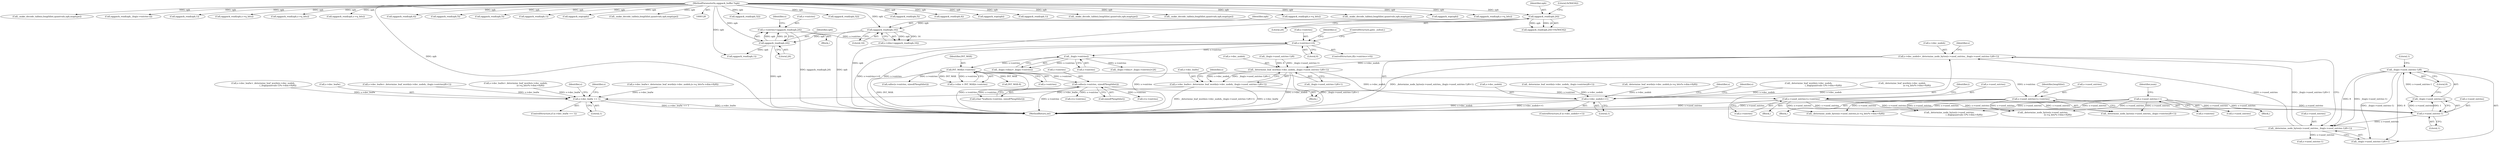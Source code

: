 digraph "0_Android_eeb4e45d5683f88488c083ecf142dc89bc3f0b47_8@pointer" {
"1000984" [label="(Call,s->dec_nodeb=_determine_node_bytes(s->used_entries,_ilog(s->used_entries-1)/8+1))"];
"1000988" [label="(Call,_determine_node_bytes(s->used_entries,_ilog(s->used_entries-1)/8+1))"];
"1000995" [label="(Call,s->used_entries-1)"];
"1000292" [label="(Call,s->used_entries++)"];
"1000385" [label="(Call,s->used_entries=s->entries)"];
"1000220" [label="(Call,INT_MAX/s->entries)"];
"1000209" [label="(Call,_ilog(s->entries))"];
"1000189" [label="(Call,s->entries<=0)"];
"1000181" [label="(Call,s->entries=oggpack_read(opb,24))"];
"1000185" [label="(Call,oggpack_read(opb,24))"];
"1000160" [label="(Call,oggpack_read(opb,16))"];
"1000151" [label="(Call,oggpack_read(opb,24))"];
"1000129" [label="(MethodParameterIn,oggpack_buffer *opb)"];
"1000319" [label="(Call,s->used_entries=s->entries)"];
"1000238" [label="(Call,calloc(s->entries, sizeof(*lengthlist)))"];
"1000993" [label="(Call,_ilog(s->used_entries-1)/8)"];
"1000994" [label="(Call,_ilog(s->used_entries-1))"];
"1001006" [label="(Call,_determine_leaf_words(s->dec_nodeb,_ilog(s->used_entries-1)/8+1))"];
"1001002" [label="(Call,s->dec_leafw=_determine_leaf_words(s->dec_nodeb,_ilog(s->used_entries-1)/8+1))"];
"1001134" [label="(Call,s->dec_leafw == 1)"];
"1001128" [label="(Call,s->dec_nodeb==1)"];
"1000189" [label="(Call,s->entries<=0)"];
"1000494" [label="(Call,oggpack_read(opb,32))"];
"1000482" [label="(Call,oggpack_read(opb,32))"];
"1000274" [label="(Call,oggpack_read(opb,5))"];
"1000984" [label="(Call,s->dec_nodeb=_determine_node_bytes(s->used_entries,_ilog(s->used_entries-1)/8+1))"];
"1001007" [label="(Call,s->dec_nodeb)"];
"1000551" [label="(Call,s->dec_leafw=_determine_leaf_words(s->dec_nodeb,_ilog(s->entries)/8+1))"];
"1000506" [label="(Call,oggpack_read(opb,4))"];
"1000293" [label="(Call,s->used_entries)"];
"1000836" [label="(Call,oggpack_eop(opb))"];
"1000514" [label="(Call,oggpack_read(opb,1))"];
"1001022" [label="(Identifier,s)"];
"1000191" [label="(Identifier,s)"];
"1000376" [label="(Block,)"];
"1000994" [label="(Call,_ilog(s->used_entries-1))"];
"1000573" [label="(Call,_make_decode_table(s,lengthlist,quantvals,opb,maptype))"];
"1001129" [label="(Call,s->dec_nodeb)"];
"1000555" [label="(Call,_determine_leaf_words(s->dec_nodeb,_ilog(s->entries)/8+1))"];
"1000187" [label="(Literal,24)"];
"1000131" [label="(Block,)"];
"1000713" [label="(Call,s->dec_leafw=_determine_leaf_words(s->dec_nodeb,\n                                           (s->q_bits*s->dim+8)/8))"];
"1000161" [label="(Identifier,opb)"];
"1000988" [label="(Call,_determine_node_bytes(s->used_entries,_ilog(s->used_entries-1)/8+1))"];
"1001002" [label="(Call,s->dec_leafw=_determine_leaf_words(s->dec_nodeb,_ilog(s->used_entries-1)/8+1))"];
"1000330" [label="(Call,i<s->entries)"];
"1000154" [label="(Literal,0x564342)"];
"1000162" [label="(Literal,16)"];
"1000153" [label="(Literal,24)"];
"1000188" [label="(ControlStructure,if(s->entries<=0))"];
"1001141" [label="(Identifier,s)"];
"1000954" [label="(Call,_determine_leaf_words(s->dec_nodeb,(s->q_bits*s->dim+8)/8))"];
"1000893" [label="(Call,_make_decode_table(s,lengthlist,quantvals,opb,maptype))"];
"1001138" [label="(Literal,1)"];
"1000204" [label="(Call,_ilog(s->dim)+_ilog(s->entries))"];
"1000182" [label="(Call,s->entries)"];
"1000995" [label="(Call,s->used_entries-1)"];
"1000996" [label="(Call,s->used_entries)"];
"1000236" [label="(Call,(char *)calloc(s->entries, sizeof(*lengthlist)))"];
"1000319" [label="(Call,s->used_entries=s->entries)"];
"1000323" [label="(Call,s->entries)"];
"1001010" [label="(Call,_ilog(s->used_entries-1)/8+1)"];
"1001001" [label="(Literal,1)"];
"1000150" [label="(Call,oggpack_read(opb,24)!=0x564342)"];
"1000389" [label="(Call,s->entries)"];
"1001000" [label="(Literal,8)"];
"1000216" [label="(Call,s->dim > INT_MAX/s->entries)"];
"1001147" [label="(Identifier,s)"];
"1000238" [label="(Call,calloc(s->entries, sizeof(*lengthlist)))"];
"1000607" [label="(Call,INT_MAX-8)"];
"1000222" [label="(Call,s->entries)"];
"1001011" [label="(Call,_ilog(s->used_entries-1)/8)"];
"1001119" [label="(Call,oggpack_read(opb,s->q_bits))"];
"1001132" [label="(Literal,1)"];
"1001153" [label="(Identifier,s)"];
"1000209" [label="(Call,_ilog(s->entries))"];
"1000393" [label="(Identifier,lengthlist)"];
"1000733" [label="(Call,_make_decode_table(s,lengthlist,quantvals,opb,maptype))"];
"1000992" [label="(Call,_ilog(s->used_entries-1)/8+1)"];
"1000160" [label="(Call,oggpack_read(opb,16))"];
"1000386" [label="(Call,s->used_entries)"];
"1001127" [label="(ControlStructure,if (s->dec_nodeb==1))"];
"1000292" [label="(Call,s->used_entries++)"];
"1000385" [label="(Call,s->used_entries=s->entries)"];
"1000856" [label="(Call,_determine_node_bytes(s->used_entries,\n                                           (_ilog(quantvals-1)*s->dim+8)/8))"];
"1000685" [label="(Call,oggpack_eop(opb))"];
"1000950" [label="(Call,s->dec_leafw=_determine_leaf_words(s->dec_nodeb,(s->q_bits*s->dim+8)/8))"];
"1000221" [label="(Identifier,INT_MAX)"];
"1000299" [label="(Identifier,num)"];
"1000151" [label="(Call,oggpack_read(opb,24))"];
"1001004" [label="(Identifier,s)"];
"1001128" [label="(Call,s->dec_nodeb==1)"];
"1000270" [label="(Block,)"];
"1001136" [label="(Identifier,s)"];
"1000396" [label="(Call,calloc(s->entries, sizeof(*lengthlist)))"];
"1000193" [label="(Literal,0)"];
"1000328" [label="(Identifier,i)"];
"1000129" [label="(MethodParameterIn,oggpack_buffer *opb)"];
"1000190" [label="(Call,s->entries)"];
"1000186" [label="(Identifier,opb)"];
"1000156" [label="(Call,s->dim=oggpack_read(opb,16))"];
"1000830" [label="(Call,oggpack_read(opb,s->q_bits))"];
"1000970" [label="(Call,_make_decode_table(s,lengthlist,quantvals,opb,maptype))"];
"1000320" [label="(Call,s->used_entries)"];
"1001134" [label="(Call,s->dec_leafw == 1)"];
"1000876" [label="(Call,_determine_leaf_words(s->dec_nodeb,\n                                           (_ilog(quantvals-1)*s->dim+8)/8))"];
"1000198" [label="(Identifier,s)"];
"1000239" [label="(Call,s->entries)"];
"1000210" [label="(Call,s->entries)"];
"1000872" [label="(Call,s->dec_leafw=_determine_leaf_words(s->dec_nodeb,\n                                           (_ilog(quantvals-1)*s->dim+8)/8))"];
"1001003" [label="(Call,s->dec_leafw)"];
"1000185" [label="(Call,oggpack_read(opb,24))"];
"1000203" [label="(Call,_ilog(s->dim)+_ilog(s->entries)>24)"];
"1000717" [label="(Call,_determine_leaf_words(s->dec_nodeb,\n                                           (s->q_bits*s->dim+8)/8))"];
"1000935" [label="(Call,_determine_node_bytes(s->used_entries,(s->q_bits*s->dim+8)/8))"];
"1001133" [label="(ControlStructure,if (s->dec_leafw == 1))"];
"1000993" [label="(Call,_ilog(s->used_entries-1)/8)"];
"1000420" [label="(Call,oggpack_read(opb,_ilog(s->entries-i)))"];
"1001177" [label="(MethodReturn,int)"];
"1001013" [label="(Call,s->used_entries-1)"];
"1000539" [label="(Call,_determine_node_bytes(s->used_entries,_ilog(s->entries)/8+1))"];
"1000220" [label="(Call,INT_MAX/s->entries)"];
"1000267" [label="(Call,oggpack_read(opb,1))"];
"1000989" [label="(Call,s->used_entries)"];
"1000978" [label="(Block,)"];
"1001135" [label="(Call,s->dec_leafw)"];
"1001087" [label="(Call,oggpack_read(opb,s->q_bits))"];
"1000242" [label="(Call,sizeof(*lengthlist))"];
"1000194" [label="(ControlStructure,goto _eofout;)"];
"1000985" [label="(Call,s->dec_nodeb)"];
"1000258" [label="(Call,i<s->entries)"];
"1000999" [label="(Literal,1)"];
"1001006" [label="(Call,_determine_leaf_words(s->dec_nodeb,_ilog(s->used_entries-1)/8+1))"];
"1000790" [label="(Call,oggpack_read(opb,s->q_bits))"];
"1000152" [label="(Identifier,opb)"];
"1000318" [label="(Block,)"];
"1000679" [label="(Call,oggpack_read(opb,s->q_bits))"];
"1000698" [label="(Call,_determine_node_bytes(s->used_entries,\n                                           (s->q_bits*s->dim+8)/8))"];
"1000472" [label="(Call,oggpack_read(opb,4))"];
"1000181" [label="(Call,s->entries=oggpack_read(opb,24))"];
"1000341" [label="(Call,oggpack_read(opb,5))"];
"1000381" [label="(Call,oggpack_read(opb,5))"];
"1000250" [label="(Call,oggpack_read(opb,1))"];
"1001157" [label="(Call,oggpack_eop(opb))"];
"1001021" [label="(Call,_make_decode_table(s,lengthlist,quantvals,opb,maptype))"];
"1000229" [label="(Call,oggpack_read(opb,1))"];
"1000984" -> "1000978"  [label="AST: "];
"1000984" -> "1000988"  [label="CFG: "];
"1000985" -> "1000984"  [label="AST: "];
"1000988" -> "1000984"  [label="AST: "];
"1001004" -> "1000984"  [label="CFG: "];
"1000984" -> "1001177"  [label="DDG: _determine_node_bytes(s->used_entries,_ilog(s->used_entries-1)/8+1)"];
"1000988" -> "1000984"  [label="DDG: s->used_entries"];
"1000988" -> "1000984"  [label="DDG: _ilog(s->used_entries-1)/8+1"];
"1000984" -> "1001006"  [label="DDG: s->dec_nodeb"];
"1000988" -> "1000992"  [label="CFG: "];
"1000989" -> "1000988"  [label="AST: "];
"1000992" -> "1000988"  [label="AST: "];
"1000995" -> "1000988"  [label="DDG: s->used_entries"];
"1000993" -> "1000988"  [label="DDG: _ilog(s->used_entries-1)"];
"1000993" -> "1000988"  [label="DDG: 8"];
"1000988" -> "1001013"  [label="DDG: s->used_entries"];
"1000995" -> "1000994"  [label="AST: "];
"1000995" -> "1000999"  [label="CFG: "];
"1000996" -> "1000995"  [label="AST: "];
"1000999" -> "1000995"  [label="AST: "];
"1000994" -> "1000995"  [label="CFG: "];
"1000995" -> "1000994"  [label="DDG: s->used_entries"];
"1000995" -> "1000994"  [label="DDG: 1"];
"1000292" -> "1000995"  [label="DDG: s->used_entries"];
"1000385" -> "1000995"  [label="DDG: s->used_entries"];
"1000319" -> "1000995"  [label="DDG: s->used_entries"];
"1000292" -> "1000270"  [label="AST: "];
"1000292" -> "1000293"  [label="CFG: "];
"1000293" -> "1000292"  [label="AST: "];
"1000299" -> "1000292"  [label="CFG: "];
"1000292" -> "1001177"  [label="DDG: s->used_entries"];
"1000292" -> "1000539"  [label="DDG: s->used_entries"];
"1000292" -> "1000698"  [label="DDG: s->used_entries"];
"1000292" -> "1000856"  [label="DDG: s->used_entries"];
"1000292" -> "1000935"  [label="DDG: s->used_entries"];
"1000385" -> "1000376"  [label="AST: "];
"1000385" -> "1000389"  [label="CFG: "];
"1000386" -> "1000385"  [label="AST: "];
"1000389" -> "1000385"  [label="AST: "];
"1000393" -> "1000385"  [label="CFG: "];
"1000385" -> "1001177"  [label="DDG: s->used_entries"];
"1000220" -> "1000385"  [label="DDG: s->entries"];
"1000385" -> "1000539"  [label="DDG: s->used_entries"];
"1000385" -> "1000698"  [label="DDG: s->used_entries"];
"1000385" -> "1000856"  [label="DDG: s->used_entries"];
"1000385" -> "1000935"  [label="DDG: s->used_entries"];
"1000220" -> "1000216"  [label="AST: "];
"1000220" -> "1000222"  [label="CFG: "];
"1000221" -> "1000220"  [label="AST: "];
"1000222" -> "1000220"  [label="AST: "];
"1000216" -> "1000220"  [label="CFG: "];
"1000220" -> "1001177"  [label="DDG: INT_MAX"];
"1000220" -> "1001177"  [label="DDG: s->entries"];
"1000220" -> "1000216"  [label="DDG: INT_MAX"];
"1000220" -> "1000216"  [label="DDG: s->entries"];
"1000209" -> "1000220"  [label="DDG: s->entries"];
"1000220" -> "1000238"  [label="DDG: s->entries"];
"1000220" -> "1000396"  [label="DDG: s->entries"];
"1000220" -> "1000607"  [label="DDG: INT_MAX"];
"1000209" -> "1000204"  [label="AST: "];
"1000209" -> "1000210"  [label="CFG: "];
"1000210" -> "1000209"  [label="AST: "];
"1000204" -> "1000209"  [label="CFG: "];
"1000209" -> "1001177"  [label="DDG: s->entries"];
"1000209" -> "1000203"  [label="DDG: s->entries"];
"1000209" -> "1000204"  [label="DDG: s->entries"];
"1000189" -> "1000209"  [label="DDG: s->entries"];
"1000189" -> "1000188"  [label="AST: "];
"1000189" -> "1000193"  [label="CFG: "];
"1000190" -> "1000189"  [label="AST: "];
"1000193" -> "1000189"  [label="AST: "];
"1000194" -> "1000189"  [label="CFG: "];
"1000198" -> "1000189"  [label="CFG: "];
"1000189" -> "1001177"  [label="DDG: s->entries"];
"1000189" -> "1001177"  [label="DDG: s->entries<=0"];
"1000181" -> "1000189"  [label="DDG: s->entries"];
"1000181" -> "1000131"  [label="AST: "];
"1000181" -> "1000185"  [label="CFG: "];
"1000182" -> "1000181"  [label="AST: "];
"1000185" -> "1000181"  [label="AST: "];
"1000191" -> "1000181"  [label="CFG: "];
"1000181" -> "1001177"  [label="DDG: oggpack_read(opb,24)"];
"1000185" -> "1000181"  [label="DDG: opb"];
"1000185" -> "1000181"  [label="DDG: 24"];
"1000185" -> "1000187"  [label="CFG: "];
"1000186" -> "1000185"  [label="AST: "];
"1000187" -> "1000185"  [label="AST: "];
"1000185" -> "1001177"  [label="DDG: opb"];
"1000160" -> "1000185"  [label="DDG: opb"];
"1000129" -> "1000185"  [label="DDG: opb"];
"1000185" -> "1000229"  [label="DDG: opb"];
"1000160" -> "1000156"  [label="AST: "];
"1000160" -> "1000162"  [label="CFG: "];
"1000161" -> "1000160"  [label="AST: "];
"1000162" -> "1000160"  [label="AST: "];
"1000156" -> "1000160"  [label="CFG: "];
"1000160" -> "1001177"  [label="DDG: opb"];
"1000160" -> "1000156"  [label="DDG: opb"];
"1000160" -> "1000156"  [label="DDG: 16"];
"1000151" -> "1000160"  [label="DDG: opb"];
"1000129" -> "1000160"  [label="DDG: opb"];
"1000151" -> "1000150"  [label="AST: "];
"1000151" -> "1000153"  [label="CFG: "];
"1000152" -> "1000151"  [label="AST: "];
"1000153" -> "1000151"  [label="AST: "];
"1000154" -> "1000151"  [label="CFG: "];
"1000151" -> "1001177"  [label="DDG: opb"];
"1000151" -> "1000150"  [label="DDG: opb"];
"1000151" -> "1000150"  [label="DDG: 24"];
"1000129" -> "1000151"  [label="DDG: opb"];
"1000129" -> "1000128"  [label="AST: "];
"1000129" -> "1001177"  [label="DDG: opb"];
"1000129" -> "1000229"  [label="DDG: opb"];
"1000129" -> "1000250"  [label="DDG: opb"];
"1000129" -> "1000267"  [label="DDG: opb"];
"1000129" -> "1000274"  [label="DDG: opb"];
"1000129" -> "1000341"  [label="DDG: opb"];
"1000129" -> "1000381"  [label="DDG: opb"];
"1000129" -> "1000420"  [label="DDG: opb"];
"1000129" -> "1000472"  [label="DDG: opb"];
"1000129" -> "1000482"  [label="DDG: opb"];
"1000129" -> "1000494"  [label="DDG: opb"];
"1000129" -> "1000506"  [label="DDG: opb"];
"1000129" -> "1000514"  [label="DDG: opb"];
"1000129" -> "1000573"  [label="DDG: opb"];
"1000129" -> "1000679"  [label="DDG: opb"];
"1000129" -> "1000685"  [label="DDG: opb"];
"1000129" -> "1000733"  [label="DDG: opb"];
"1000129" -> "1000790"  [label="DDG: opb"];
"1000129" -> "1000830"  [label="DDG: opb"];
"1000129" -> "1000836"  [label="DDG: opb"];
"1000129" -> "1000893"  [label="DDG: opb"];
"1000129" -> "1000970"  [label="DDG: opb"];
"1000129" -> "1001021"  [label="DDG: opb"];
"1000129" -> "1001087"  [label="DDG: opb"];
"1000129" -> "1001119"  [label="DDG: opb"];
"1000129" -> "1001157"  [label="DDG: opb"];
"1000319" -> "1000318"  [label="AST: "];
"1000319" -> "1000323"  [label="CFG: "];
"1000320" -> "1000319"  [label="AST: "];
"1000323" -> "1000319"  [label="AST: "];
"1000328" -> "1000319"  [label="CFG: "];
"1000319" -> "1001177"  [label="DDG: s->used_entries"];
"1000238" -> "1000319"  [label="DDG: s->entries"];
"1000319" -> "1000539"  [label="DDG: s->used_entries"];
"1000319" -> "1000698"  [label="DDG: s->used_entries"];
"1000319" -> "1000856"  [label="DDG: s->used_entries"];
"1000319" -> "1000935"  [label="DDG: s->used_entries"];
"1000238" -> "1000236"  [label="AST: "];
"1000238" -> "1000242"  [label="CFG: "];
"1000239" -> "1000238"  [label="AST: "];
"1000242" -> "1000238"  [label="AST: "];
"1000236" -> "1000238"  [label="CFG: "];
"1000238" -> "1001177"  [label="DDG: s->entries"];
"1000238" -> "1000236"  [label="DDG: s->entries"];
"1000238" -> "1000258"  [label="DDG: s->entries"];
"1000238" -> "1000330"  [label="DDG: s->entries"];
"1000993" -> "1000992"  [label="AST: "];
"1000993" -> "1001000"  [label="CFG: "];
"1000994" -> "1000993"  [label="AST: "];
"1001000" -> "1000993"  [label="AST: "];
"1001001" -> "1000993"  [label="CFG: "];
"1000993" -> "1000992"  [label="DDG: _ilog(s->used_entries-1)"];
"1000993" -> "1000992"  [label="DDG: 8"];
"1000994" -> "1000993"  [label="DDG: s->used_entries-1"];
"1001000" -> "1000994"  [label="CFG: "];
"1001006" -> "1001002"  [label="AST: "];
"1001006" -> "1001010"  [label="CFG: "];
"1001007" -> "1001006"  [label="AST: "];
"1001010" -> "1001006"  [label="AST: "];
"1001002" -> "1001006"  [label="CFG: "];
"1001006" -> "1001177"  [label="DDG: s->dec_nodeb"];
"1001006" -> "1001177"  [label="DDG: _ilog(s->used_entries-1)/8+1"];
"1001006" -> "1001002"  [label="DDG: s->dec_nodeb"];
"1001006" -> "1001002"  [label="DDG: _ilog(s->used_entries-1)/8+1"];
"1001011" -> "1001006"  [label="DDG: _ilog(s->used_entries-1)"];
"1001011" -> "1001006"  [label="DDG: 8"];
"1001006" -> "1001128"  [label="DDG: s->dec_nodeb"];
"1001002" -> "1000978"  [label="AST: "];
"1001003" -> "1001002"  [label="AST: "];
"1001022" -> "1001002"  [label="CFG: "];
"1001002" -> "1001177"  [label="DDG: s->dec_leafw"];
"1001002" -> "1001177"  [label="DDG: _determine_leaf_words(s->dec_nodeb,_ilog(s->used_entries-1)/8+1)"];
"1001002" -> "1001134"  [label="DDG: s->dec_leafw"];
"1001134" -> "1001133"  [label="AST: "];
"1001134" -> "1001138"  [label="CFG: "];
"1001135" -> "1001134"  [label="AST: "];
"1001138" -> "1001134"  [label="AST: "];
"1001141" -> "1001134"  [label="CFG: "];
"1001147" -> "1001134"  [label="CFG: "];
"1001134" -> "1001177"  [label="DDG: s->dec_leafw == 1"];
"1001134" -> "1001177"  [label="DDG: s->dec_leafw"];
"1000713" -> "1001134"  [label="DDG: s->dec_leafw"];
"1000872" -> "1001134"  [label="DDG: s->dec_leafw"];
"1000950" -> "1001134"  [label="DDG: s->dec_leafw"];
"1000551" -> "1001134"  [label="DDG: s->dec_leafw"];
"1001128" -> "1001127"  [label="AST: "];
"1001128" -> "1001132"  [label="CFG: "];
"1001129" -> "1001128"  [label="AST: "];
"1001132" -> "1001128"  [label="AST: "];
"1001136" -> "1001128"  [label="CFG: "];
"1001153" -> "1001128"  [label="CFG: "];
"1001128" -> "1001177"  [label="DDG: s->dec_nodeb"];
"1001128" -> "1001177"  [label="DDG: s->dec_nodeb==1"];
"1000555" -> "1001128"  [label="DDG: s->dec_nodeb"];
"1000717" -> "1001128"  [label="DDG: s->dec_nodeb"];
"1000954" -> "1001128"  [label="DDG: s->dec_nodeb"];
"1000876" -> "1001128"  [label="DDG: s->dec_nodeb"];
}
